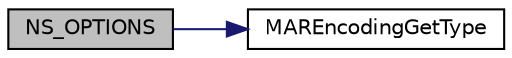 digraph "NS_OPTIONS"
{
  edge [fontname="Helvetica",fontsize="10",labelfontname="Helvetica",labelfontsize="10"];
  node [fontname="Helvetica",fontsize="10",shape=record];
  rankdir="LR";
  Node7 [label="NS_OPTIONS",height=0.2,width=0.4,color="black", fillcolor="grey75", style="filled", fontcolor="black"];
  Node7 -> Node8 [color="midnightblue",fontsize="10",style="solid"];
  Node8 [label="MAREncodingGetType",height=0.2,width=0.4,color="black", fillcolor="white", style="filled",URL="$_m_a_r_class_info_8h.html#a23a318f8bad6311dcaf6b82ecb1f86d1"];
}
